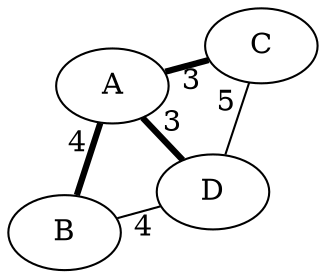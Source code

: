 graph KapiteltestMST {
      graph [layout="neato"]
      A [pos="0,1"]
      B [pos="0.1,0"]
      C [pos="2,1"]
      D [pos="1,1"]
      A -- B [label="4", penwidth=3]
      A -- D [label="3", penwidth=3]
      A -- C [label="3", penwidth=3]
      B -- D [label="4"]
      C -- D [label="5"]
}